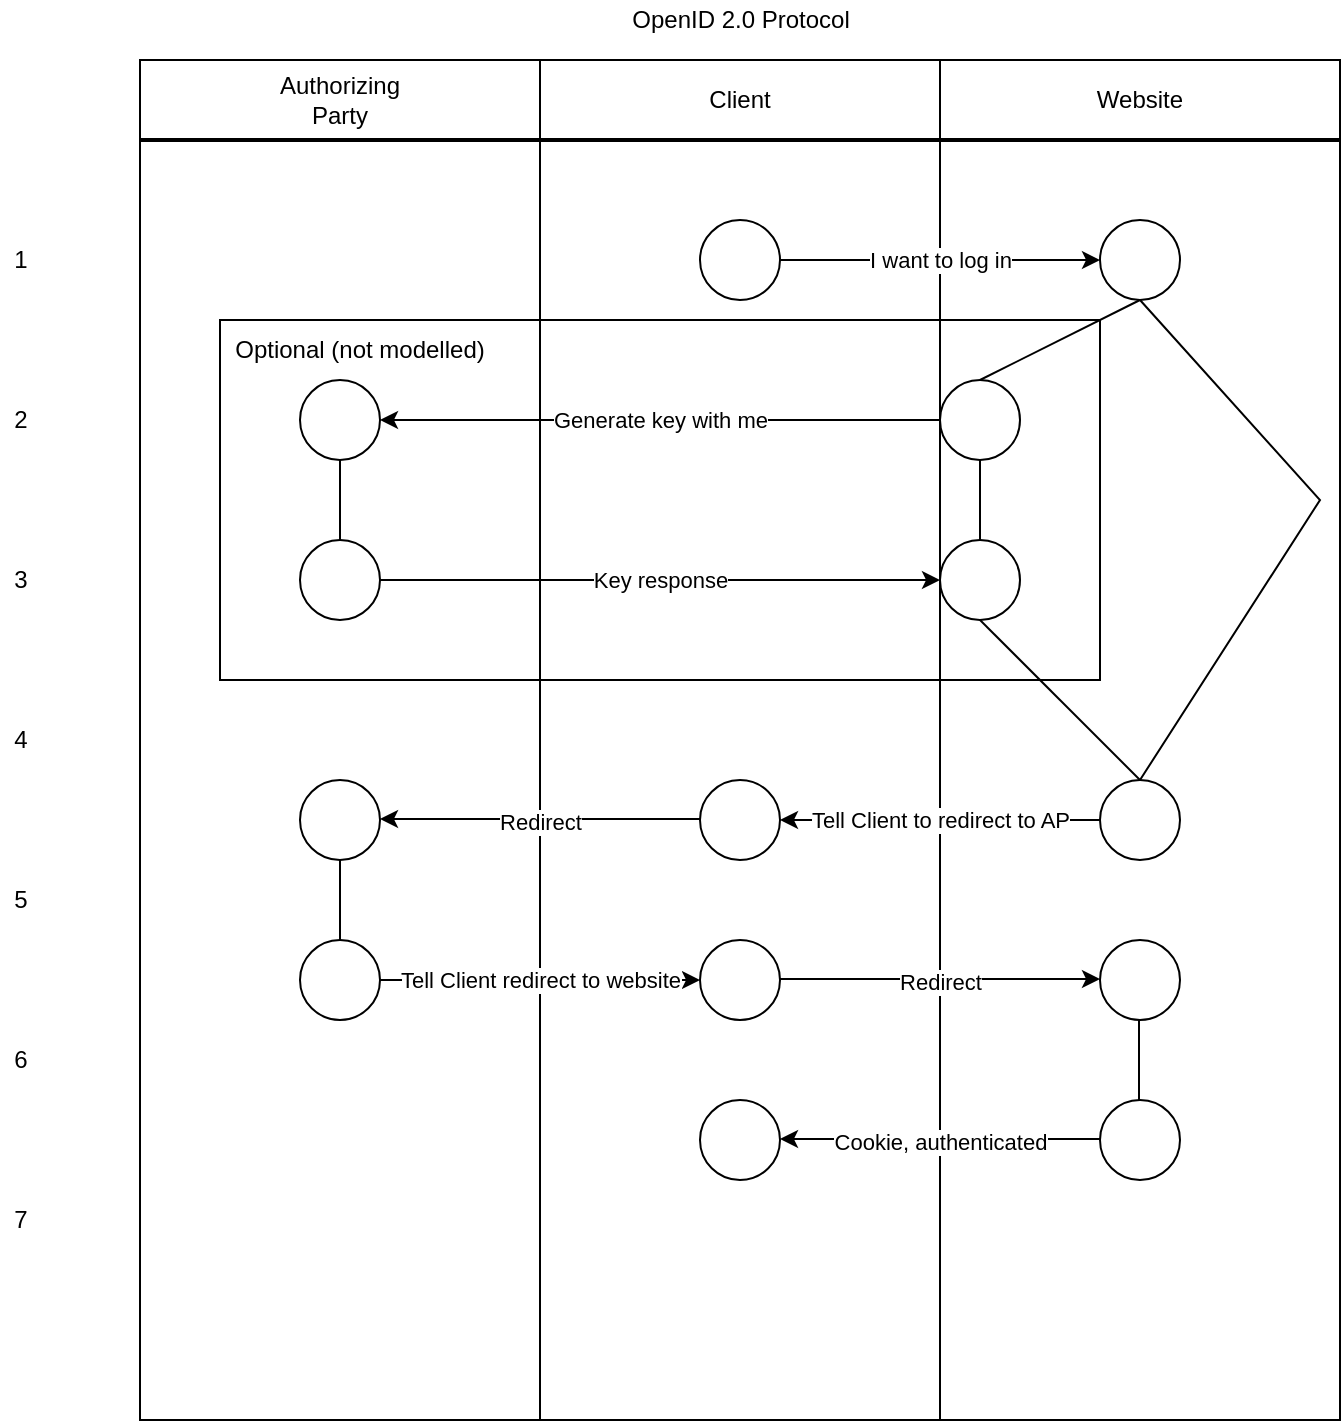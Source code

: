 <mxfile version="17.4.6" type="device"><diagram name="Page-1" id="e7e014a7-5840-1c2e-5031-d8a46d1fe8dd"><mxGraphModel dx="1206" dy="773" grid="1" gridSize="10" guides="1" tooltips="1" connect="1" arrows="1" fold="1" page="1" pageScale="1" pageWidth="1169" pageHeight="826" background="none" math="0" shadow="0"><root><mxCell id="0"/><mxCell id="1" parent="0"/><mxCell id="0nvHbAZYdIl7pq-J9tTX-14" value="" style="rounded=0;whiteSpace=wrap;html=1;" vertex="1" parent="1"><mxGeometry x="160" y="210" width="440" height="180" as="geometry"/></mxCell><mxCell id="BQ9VvSmDcG9YNhuKJBFp-51" value="" style="rounded=0;whiteSpace=wrap;html=1;fillColor=none;" parent="1" vertex="1"><mxGeometry x="120" y="80" width="200" height="680" as="geometry"/></mxCell><mxCell id="BQ9VvSmDcG9YNhuKJBFp-52" value="" style="rounded=0;whiteSpace=wrap;html=1;fillColor=none;" parent="1" vertex="1"><mxGeometry x="320" y="80" width="200" height="680" as="geometry"/></mxCell><mxCell id="BQ9VvSmDcG9YNhuKJBFp-54" value="" style="rounded=0;whiteSpace=wrap;html=1;fillColor=none;" parent="1" vertex="1"><mxGeometry x="520" y="80" width="200" height="680" as="geometry"/></mxCell><mxCell id="BQ9VvSmDcG9YNhuKJBFp-41" value="&lt;div&gt;OpenID 2.0 Protocol&lt;/div&gt;" style="text;html=1;align=center;verticalAlign=middle;resizable=0;points=[];autosize=1;strokeColor=none;fillColor=none;" parent="1" vertex="1"><mxGeometry x="360" y="50" width="120" height="20" as="geometry"/></mxCell><mxCell id="BQ9VvSmDcG9YNhuKJBFp-45" value="" style="ellipse;whiteSpace=wrap;html=1;aspect=fixed;" parent="1" vertex="1"><mxGeometry x="400" y="160" width="40" height="40" as="geometry"/></mxCell><mxCell id="BQ9VvSmDcG9YNhuKJBFp-53" value="" style="ellipse;whiteSpace=wrap;html=1;aspect=fixed;" parent="1" vertex="1"><mxGeometry x="600" y="160" width="40" height="40" as="geometry"/></mxCell><mxCell id="BQ9VvSmDcG9YNhuKJBFp-56" value="Authorizing Party" style="text;html=1;strokeColor=none;fillColor=none;align=center;verticalAlign=middle;whiteSpace=wrap;rounded=0;" parent="1" vertex="1"><mxGeometry x="190" y="80" width="60" height="40" as="geometry"/></mxCell><mxCell id="BQ9VvSmDcG9YNhuKJBFp-57" value="Client" style="text;html=1;strokeColor=none;fillColor=none;align=center;verticalAlign=middle;whiteSpace=wrap;rounded=0;" parent="1" vertex="1"><mxGeometry x="390" y="80" width="60" height="40" as="geometry"/></mxCell><mxCell id="BQ9VvSmDcG9YNhuKJBFp-58" value="&lt;div&gt;Website&lt;/div&gt;" style="text;html=1;strokeColor=none;fillColor=none;align=center;verticalAlign=middle;whiteSpace=wrap;rounded=0;" parent="1" vertex="1"><mxGeometry x="590" y="80" width="60" height="40" as="geometry"/></mxCell><mxCell id="BQ9VvSmDcG9YNhuKJBFp-59" value="" style="line;strokeWidth=2;html=1;fillColor=none;" parent="1" vertex="1"><mxGeometry x="120" y="115" width="600" height="10" as="geometry"/></mxCell><mxCell id="BQ9VvSmDcG9YNhuKJBFp-61" value="" style="endArrow=classic;html=1;rounded=0;exitX=1;exitY=0.5;exitDx=0;exitDy=0;entryX=0;entryY=0.5;entryDx=0;entryDy=0;" parent="1" source="BQ9VvSmDcG9YNhuKJBFp-45" target="BQ9VvSmDcG9YNhuKJBFp-53" edge="1"><mxGeometry relative="1" as="geometry"><mxPoint x="810" y="460" as="sourcePoint"/><mxPoint x="910" y="460" as="targetPoint"/></mxGeometry></mxCell><mxCell id="0nvHbAZYdIl7pq-J9tTX-29" value="&lt;div&gt;I want to log in&lt;/div&gt;" style="edgeLabel;html=1;align=center;verticalAlign=middle;resizable=0;points=[];" vertex="1" connectable="0" parent="BQ9VvSmDcG9YNhuKJBFp-61"><mxGeometry x="-0.163" y="-1" relative="1" as="geometry"><mxPoint x="13" y="-1" as="offset"/></mxGeometry></mxCell><mxCell id="BQ9VvSmDcG9YNhuKJBFp-64" value="" style="ellipse;whiteSpace=wrap;html=1;aspect=fixed;" parent="1" vertex="1"><mxGeometry x="400" y="440" width="40" height="40" as="geometry"/></mxCell><mxCell id="BQ9VvSmDcG9YNhuKJBFp-65" value="" style="ellipse;whiteSpace=wrap;html=1;aspect=fixed;" parent="1" vertex="1"><mxGeometry x="600" y="440" width="40" height="40" as="geometry"/></mxCell><mxCell id="BQ9VvSmDcG9YNhuKJBFp-66" value="" style="endArrow=none;html=1;rounded=0;entryX=0.5;entryY=1;entryDx=0;entryDy=0;exitX=0.5;exitY=0;exitDx=0;exitDy=0;" parent="1" source="BQ9VvSmDcG9YNhuKJBFp-65" target="BQ9VvSmDcG9YNhuKJBFp-53" edge="1"><mxGeometry width="50" height="50" relative="1" as="geometry"><mxPoint x="480" y="310" as="sourcePoint"/><mxPoint x="530" y="260" as="targetPoint"/><Array as="points"><mxPoint x="710" y="300"/></Array></mxGeometry></mxCell><mxCell id="BQ9VvSmDcG9YNhuKJBFp-69" value="" style="ellipse;whiteSpace=wrap;html=1;aspect=fixed;" parent="1" vertex="1"><mxGeometry x="200" y="440" width="40" height="40" as="geometry"/></mxCell><mxCell id="BQ9VvSmDcG9YNhuKJBFp-100" value="1" style="text;html=1;align=center;verticalAlign=middle;resizable=0;points=[];autosize=1;strokeColor=none;fillColor=none;" parent="1" vertex="1"><mxGeometry x="50" y="170" width="20" height="20" as="geometry"/></mxCell><mxCell id="BQ9VvSmDcG9YNhuKJBFp-101" value="2" style="text;html=1;align=center;verticalAlign=middle;resizable=0;points=[];autosize=1;strokeColor=none;fillColor=none;" parent="1" vertex="1"><mxGeometry x="50" y="250" width="20" height="20" as="geometry"/></mxCell><mxCell id="BQ9VvSmDcG9YNhuKJBFp-102" value="3" style="text;html=1;align=center;verticalAlign=middle;resizable=0;points=[];autosize=1;strokeColor=none;fillColor=none;" parent="1" vertex="1"><mxGeometry x="50" y="330" width="20" height="20" as="geometry"/></mxCell><mxCell id="BQ9VvSmDcG9YNhuKJBFp-104" value="4" style="text;html=1;align=center;verticalAlign=middle;resizable=0;points=[];autosize=1;strokeColor=none;fillColor=none;" parent="1" vertex="1"><mxGeometry x="50" y="410" width="20" height="20" as="geometry"/></mxCell><mxCell id="BQ9VvSmDcG9YNhuKJBFp-105" value="5" style="text;html=1;align=center;verticalAlign=middle;resizable=0;points=[];autosize=1;strokeColor=none;fillColor=none;" parent="1" vertex="1"><mxGeometry x="50" y="490" width="20" height="20" as="geometry"/></mxCell><mxCell id="BQ9VvSmDcG9YNhuKJBFp-106" value="6" style="text;html=1;align=center;verticalAlign=middle;resizable=0;points=[];autosize=1;strokeColor=none;fillColor=none;" parent="1" vertex="1"><mxGeometry x="50" y="570" width="20" height="20" as="geometry"/></mxCell><mxCell id="BQ9VvSmDcG9YNhuKJBFp-107" value="&lt;div&gt;7&lt;/div&gt;" style="text;html=1;align=center;verticalAlign=middle;resizable=0;points=[];autosize=1;strokeColor=none;fillColor=none;" parent="1" vertex="1"><mxGeometry x="50" y="650" width="20" height="20" as="geometry"/></mxCell><mxCell id="0nvHbAZYdIl7pq-J9tTX-4" value="" style="ellipse;whiteSpace=wrap;html=1;aspect=fixed;" vertex="1" parent="1"><mxGeometry x="520" y="240" width="40" height="40" as="geometry"/></mxCell><mxCell id="0nvHbAZYdIl7pq-J9tTX-5" value="" style="ellipse;whiteSpace=wrap;html=1;aspect=fixed;" vertex="1" parent="1"><mxGeometry x="520" y="320" width="40" height="40" as="geometry"/></mxCell><mxCell id="0nvHbAZYdIl7pq-J9tTX-6" value="" style="ellipse;whiteSpace=wrap;html=1;aspect=fixed;" vertex="1" parent="1"><mxGeometry x="200" y="240" width="40" height="40" as="geometry"/></mxCell><mxCell id="0nvHbAZYdIl7pq-J9tTX-7" value="" style="ellipse;whiteSpace=wrap;html=1;aspect=fixed;" vertex="1" parent="1"><mxGeometry x="200" y="320" width="40" height="40" as="geometry"/></mxCell><mxCell id="0nvHbAZYdIl7pq-J9tTX-8" value="" style="endArrow=none;html=1;rounded=0;entryX=0.5;entryY=1;entryDx=0;entryDy=0;exitX=0.5;exitY=0;exitDx=0;exitDy=0;" edge="1" parent="1" source="0nvHbAZYdIl7pq-J9tTX-4" target="BQ9VvSmDcG9YNhuKJBFp-53"><mxGeometry width="50" height="50" relative="1" as="geometry"><mxPoint x="560" y="420" as="sourcePoint"/><mxPoint x="610" y="370" as="targetPoint"/></mxGeometry></mxCell><mxCell id="0nvHbAZYdIl7pq-J9tTX-9" value="" style="endArrow=none;html=1;rounded=0;entryX=0.5;entryY=1;entryDx=0;entryDy=0;exitX=0.5;exitY=0;exitDx=0;exitDy=0;" edge="1" parent="1" source="0nvHbAZYdIl7pq-J9tTX-5" target="0nvHbAZYdIl7pq-J9tTX-4"><mxGeometry width="50" height="50" relative="1" as="geometry"><mxPoint x="560" y="420" as="sourcePoint"/><mxPoint x="610" y="370" as="targetPoint"/></mxGeometry></mxCell><mxCell id="0nvHbAZYdIl7pq-J9tTX-10" value="" style="endArrow=none;html=1;rounded=0;entryX=0.5;entryY=1;entryDx=0;entryDy=0;exitX=0.5;exitY=0;exitDx=0;exitDy=0;" edge="1" parent="1" source="BQ9VvSmDcG9YNhuKJBFp-65" target="0nvHbAZYdIl7pq-J9tTX-5"><mxGeometry width="50" height="50" relative="1" as="geometry"><mxPoint x="560" y="420" as="sourcePoint"/><mxPoint x="610" y="370" as="targetPoint"/></mxGeometry></mxCell><mxCell id="0nvHbAZYdIl7pq-J9tTX-11" value="" style="endArrow=classic;html=1;rounded=0;entryX=1;entryY=0.5;entryDx=0;entryDy=0;exitX=0;exitY=0.5;exitDx=0;exitDy=0;" edge="1" parent="1" source="0nvHbAZYdIl7pq-J9tTX-4" target="0nvHbAZYdIl7pq-J9tTX-6"><mxGeometry width="50" height="50" relative="1" as="geometry"><mxPoint x="560" y="420" as="sourcePoint"/><mxPoint x="610" y="370" as="targetPoint"/></mxGeometry></mxCell><mxCell id="0nvHbAZYdIl7pq-J9tTX-35" value="&lt;div&gt;Generate key with me&lt;/div&gt;" style="edgeLabel;html=1;align=center;verticalAlign=middle;resizable=0;points=[];" vertex="1" connectable="0" parent="0nvHbAZYdIl7pq-J9tTX-11"><mxGeometry x="-0.086" y="2" relative="1" as="geometry"><mxPoint x="-12" y="-2" as="offset"/></mxGeometry></mxCell><mxCell id="0nvHbAZYdIl7pq-J9tTX-12" value="" style="endArrow=classic;html=1;rounded=0;exitX=1;exitY=0.5;exitDx=0;exitDy=0;entryX=0;entryY=0.5;entryDx=0;entryDy=0;" edge="1" parent="1" source="0nvHbAZYdIl7pq-J9tTX-7" target="0nvHbAZYdIl7pq-J9tTX-5"><mxGeometry width="50" height="50" relative="1" as="geometry"><mxPoint x="560" y="420" as="sourcePoint"/><mxPoint x="610" y="370" as="targetPoint"/></mxGeometry></mxCell><mxCell id="0nvHbAZYdIl7pq-J9tTX-36" value="&lt;div&gt;Key response&lt;/div&gt;" style="edgeLabel;html=1;align=center;verticalAlign=middle;resizable=0;points=[];" vertex="1" connectable="0" parent="0nvHbAZYdIl7pq-J9tTX-12"><mxGeometry x="-0.121" y="-2" relative="1" as="geometry"><mxPoint x="17" y="-2" as="offset"/></mxGeometry></mxCell><mxCell id="0nvHbAZYdIl7pq-J9tTX-13" value="" style="endArrow=none;html=1;rounded=0;entryX=0.5;entryY=1;entryDx=0;entryDy=0;exitX=0.5;exitY=0;exitDx=0;exitDy=0;" edge="1" parent="1" source="0nvHbAZYdIl7pq-J9tTX-7" target="0nvHbAZYdIl7pq-J9tTX-6"><mxGeometry width="50" height="50" relative="1" as="geometry"><mxPoint x="560" y="420" as="sourcePoint"/><mxPoint x="610" y="370" as="targetPoint"/></mxGeometry></mxCell><mxCell id="0nvHbAZYdIl7pq-J9tTX-16" value="Optional (not modelled)" style="text;html=1;strokeColor=none;fillColor=none;align=center;verticalAlign=middle;whiteSpace=wrap;rounded=0;" vertex="1" parent="1"><mxGeometry x="160" y="210" width="140" height="30" as="geometry"/></mxCell><mxCell id="0nvHbAZYdIl7pq-J9tTX-17" value="" style="ellipse;whiteSpace=wrap;html=1;aspect=fixed;" vertex="1" parent="1"><mxGeometry x="400" y="520" width="40" height="40" as="geometry"/></mxCell><mxCell id="0nvHbAZYdIl7pq-J9tTX-18" value="" style="ellipse;whiteSpace=wrap;html=1;aspect=fixed;" vertex="1" parent="1"><mxGeometry x="600" y="520" width="40" height="40" as="geometry"/></mxCell><mxCell id="0nvHbAZYdIl7pq-J9tTX-19" value="" style="ellipse;whiteSpace=wrap;html=1;aspect=fixed;" vertex="1" parent="1"><mxGeometry x="200" y="520" width="40" height="40" as="geometry"/></mxCell><mxCell id="0nvHbAZYdIl7pq-J9tTX-20" value="" style="ellipse;whiteSpace=wrap;html=1;aspect=fixed;" vertex="1" parent="1"><mxGeometry x="400" y="600" width="40" height="40" as="geometry"/></mxCell><mxCell id="0nvHbAZYdIl7pq-J9tTX-21" value="" style="ellipse;whiteSpace=wrap;html=1;aspect=fixed;" vertex="1" parent="1"><mxGeometry x="600" y="600" width="40" height="40" as="geometry"/></mxCell><mxCell id="0nvHbAZYdIl7pq-J9tTX-22" value="" style="endArrow=classic;html=1;rounded=0;entryX=1;entryY=0.5;entryDx=0;entryDy=0;exitX=0;exitY=0.5;exitDx=0;exitDy=0;" edge="1" parent="1" source="BQ9VvSmDcG9YNhuKJBFp-65" target="BQ9VvSmDcG9YNhuKJBFp-64"><mxGeometry width="50" height="50" relative="1" as="geometry"><mxPoint x="610" y="430" as="sourcePoint"/><mxPoint x="660" y="380" as="targetPoint"/></mxGeometry></mxCell><mxCell id="0nvHbAZYdIl7pq-J9tTX-30" value="Tell Client to redirect to AP" style="edgeLabel;html=1;align=center;verticalAlign=middle;resizable=0;points=[];" vertex="1" connectable="0" parent="0nvHbAZYdIl7pq-J9tTX-22"><mxGeometry x="-0.188" relative="1" as="geometry"><mxPoint x="-15" as="offset"/></mxGeometry></mxCell><mxCell id="0nvHbAZYdIl7pq-J9tTX-23" value="" style="endArrow=classic;html=1;rounded=0;entryX=1;entryY=0.5;entryDx=0;entryDy=0;exitX=0;exitY=0.5;exitDx=0;exitDy=0;" edge="1" parent="1"><mxGeometry width="50" height="50" relative="1" as="geometry"><mxPoint x="400" y="459.5" as="sourcePoint"/><mxPoint x="240" y="459.5" as="targetPoint"/></mxGeometry></mxCell><mxCell id="0nvHbAZYdIl7pq-J9tTX-31" value="&lt;div&gt;Redirect&lt;/div&gt;" style="edgeLabel;html=1;align=center;verticalAlign=middle;resizable=0;points=[];" vertex="1" connectable="0" parent="0nvHbAZYdIl7pq-J9tTX-23"><mxGeometry x="-0.237" relative="1" as="geometry"><mxPoint x="-19" y="1" as="offset"/></mxGeometry></mxCell><mxCell id="0nvHbAZYdIl7pq-J9tTX-24" value="" style="endArrow=classic;html=1;rounded=0;entryX=0;entryY=0.5;entryDx=0;entryDy=0;exitX=1;exitY=0.5;exitDx=0;exitDy=0;" edge="1" parent="1" source="0nvHbAZYdIl7pq-J9tTX-19" target="0nvHbAZYdIl7pq-J9tTX-17"><mxGeometry width="50" height="50" relative="1" as="geometry"><mxPoint x="410" y="469.5" as="sourcePoint"/><mxPoint x="250" y="469.5" as="targetPoint"/></mxGeometry></mxCell><mxCell id="0nvHbAZYdIl7pq-J9tTX-32" value="&lt;div&gt;Tell Client redirect to website&lt;/div&gt;" style="edgeLabel;html=1;align=center;verticalAlign=middle;resizable=0;points=[];" vertex="1" connectable="0" parent="0nvHbAZYdIl7pq-J9tTX-24"><mxGeometry x="0.263" relative="1" as="geometry"><mxPoint x="-21" as="offset"/></mxGeometry></mxCell><mxCell id="0nvHbAZYdIl7pq-J9tTX-25" value="" style="endArrow=classic;html=1;rounded=0;entryX=0;entryY=0.5;entryDx=0;entryDy=0;exitX=1;exitY=0.5;exitDx=0;exitDy=0;" edge="1" parent="1"><mxGeometry width="50" height="50" relative="1" as="geometry"><mxPoint x="440" y="539.5" as="sourcePoint"/><mxPoint x="600" y="539.5" as="targetPoint"/></mxGeometry></mxCell><mxCell id="0nvHbAZYdIl7pq-J9tTX-33" value="&lt;div&gt;Redirect&lt;/div&gt;" style="edgeLabel;html=1;align=center;verticalAlign=middle;resizable=0;points=[];" vertex="1" connectable="0" parent="0nvHbAZYdIl7pq-J9tTX-25"><mxGeometry x="-0.188" y="-3" relative="1" as="geometry"><mxPoint x="15" y="-2" as="offset"/></mxGeometry></mxCell><mxCell id="0nvHbAZYdIl7pq-J9tTX-26" value="" style="endArrow=classic;html=1;rounded=0;entryX=1;entryY=0.5;entryDx=0;entryDy=0;exitX=0;exitY=0.5;exitDx=0;exitDy=0;" edge="1" parent="1"><mxGeometry width="50" height="50" relative="1" as="geometry"><mxPoint x="600" y="619.5" as="sourcePoint"/><mxPoint x="440" y="619.5" as="targetPoint"/></mxGeometry></mxCell><mxCell id="0nvHbAZYdIl7pq-J9tTX-34" value="&lt;div&gt;Cookie, authenticated&lt;/div&gt;" style="edgeLabel;html=1;align=center;verticalAlign=middle;resizable=0;points=[];" vertex="1" connectable="0" parent="0nvHbAZYdIl7pq-J9tTX-26"><mxGeometry x="-0.125" y="1" relative="1" as="geometry"><mxPoint x="-10" as="offset"/></mxGeometry></mxCell><mxCell id="0nvHbAZYdIl7pq-J9tTX-27" value="" style="endArrow=none;html=1;rounded=0;entryX=0.5;entryY=1;entryDx=0;entryDy=0;exitX=0.5;exitY=0;exitDx=0;exitDy=0;" edge="1" parent="1" source="0nvHbAZYdIl7pq-J9tTX-19" target="BQ9VvSmDcG9YNhuKJBFp-69"><mxGeometry width="50" height="50" relative="1" as="geometry"><mxPoint x="610" y="430" as="sourcePoint"/><mxPoint x="660" y="380" as="targetPoint"/></mxGeometry></mxCell><mxCell id="0nvHbAZYdIl7pq-J9tTX-28" value="" style="endArrow=none;html=1;rounded=0;entryX=0.5;entryY=1;entryDx=0;entryDy=0;exitX=0.5;exitY=0;exitDx=0;exitDy=0;" edge="1" parent="1"><mxGeometry width="50" height="50" relative="1" as="geometry"><mxPoint x="619.5" y="600" as="sourcePoint"/><mxPoint x="619.5" y="560" as="targetPoint"/></mxGeometry></mxCell></root></mxGraphModel></diagram></mxfile>